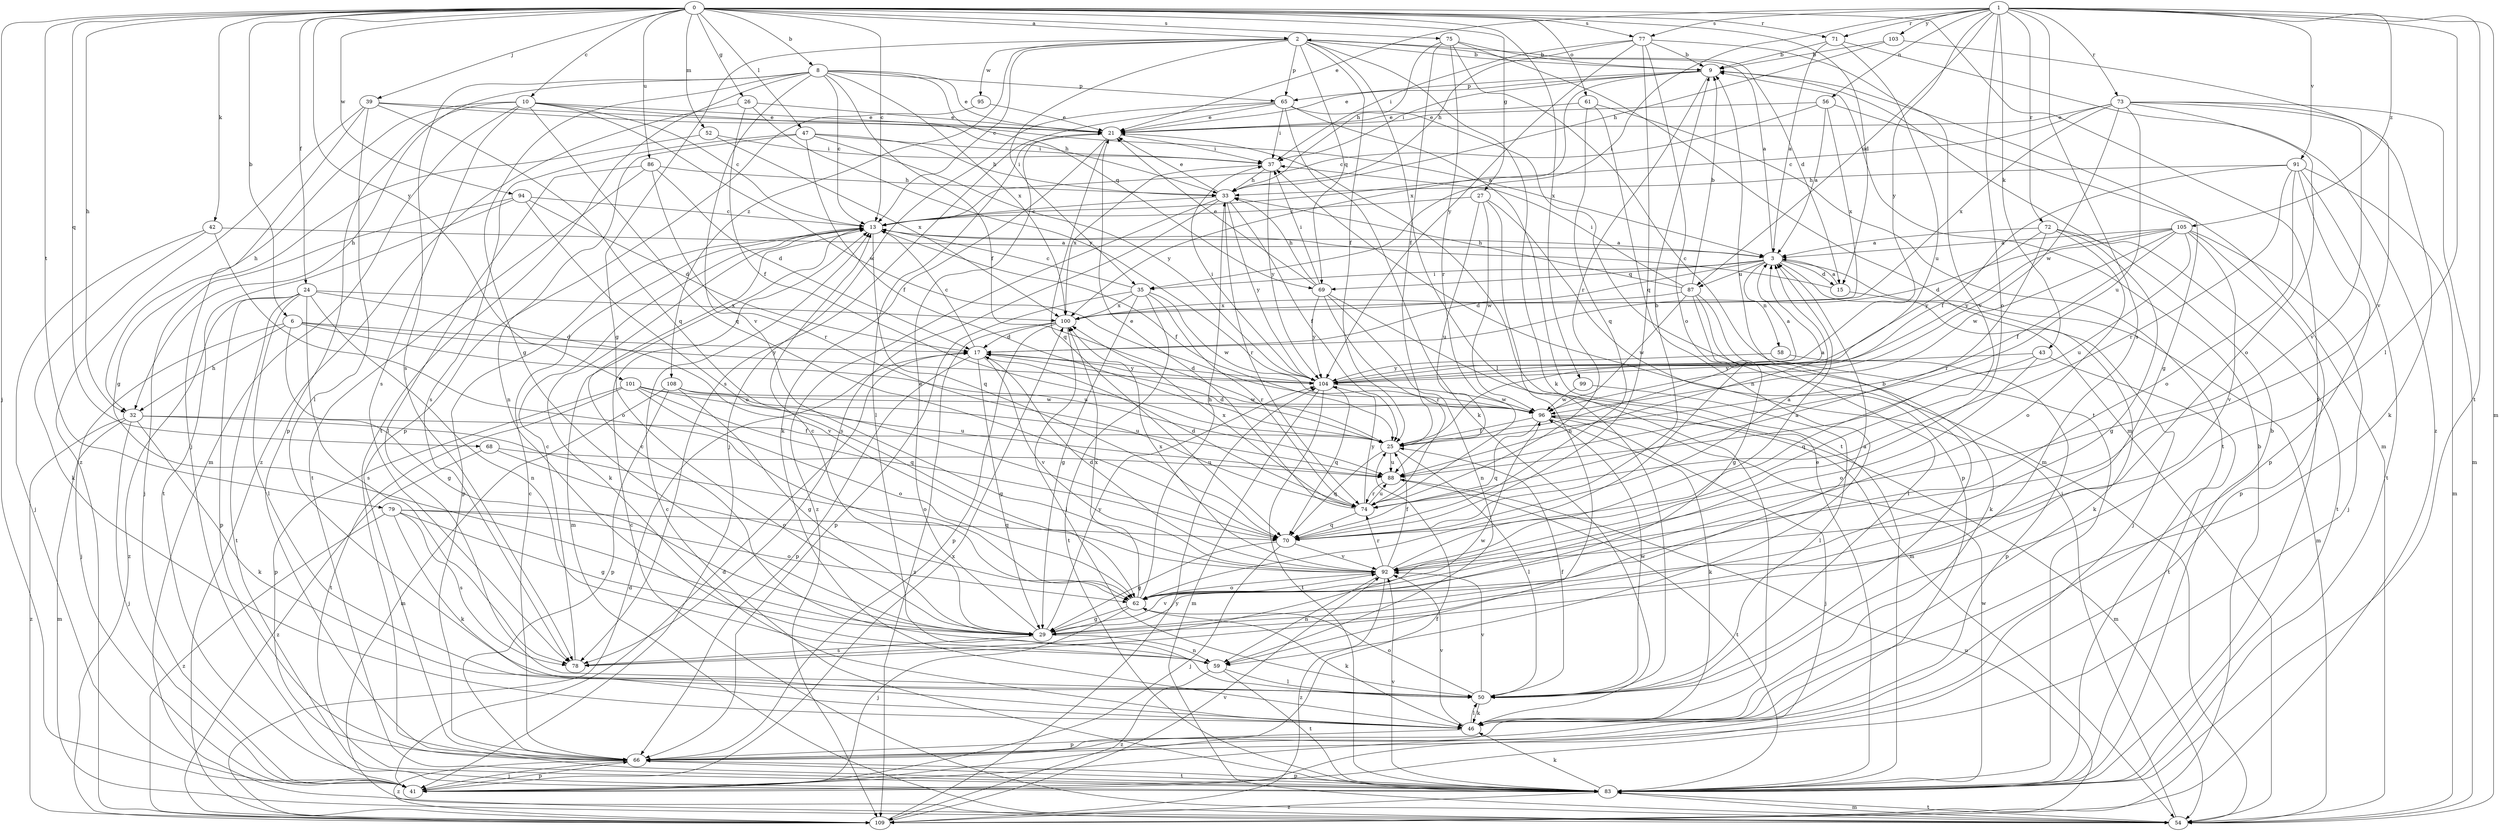 strict digraph  {
0;
1;
2;
3;
6;
8;
9;
10;
13;
15;
17;
21;
24;
25;
26;
27;
29;
32;
33;
35;
37;
39;
41;
42;
43;
46;
47;
50;
52;
54;
56;
58;
59;
61;
62;
65;
66;
68;
69;
70;
71;
72;
73;
74;
75;
77;
78;
79;
83;
86;
87;
88;
91;
92;
94;
95;
96;
99;
100;
101;
103;
104;
105;
108;
109;
0 -> 2  [label=a];
0 -> 6  [label=b];
0 -> 8  [label=b];
0 -> 10  [label=c];
0 -> 13  [label=c];
0 -> 15  [label=d];
0 -> 24  [label=f];
0 -> 26  [label=g];
0 -> 27  [label=g];
0 -> 32  [label=h];
0 -> 39  [label=j];
0 -> 41  [label=j];
0 -> 42  [label=k];
0 -> 47  [label=l];
0 -> 52  [label=m];
0 -> 61  [label=o];
0 -> 68  [label=q];
0 -> 71  [label=r];
0 -> 75  [label=s];
0 -> 77  [label=s];
0 -> 79  [label=t];
0 -> 83  [label=t];
0 -> 86  [label=u];
0 -> 94  [label=w];
0 -> 99  [label=x];
0 -> 101  [label=y];
1 -> 21  [label=e];
1 -> 35  [label=i];
1 -> 43  [label=k];
1 -> 50  [label=l];
1 -> 54  [label=m];
1 -> 56  [label=n];
1 -> 62  [label=o];
1 -> 71  [label=r];
1 -> 72  [label=r];
1 -> 73  [label=r];
1 -> 77  [label=s];
1 -> 78  [label=s];
1 -> 83  [label=t];
1 -> 87  [label=u];
1 -> 91  [label=v];
1 -> 103  [label=y];
1 -> 104  [label=y];
1 -> 105  [label=z];
2 -> 9  [label=b];
2 -> 13  [label=c];
2 -> 15  [label=d];
2 -> 25  [label=f];
2 -> 29  [label=g];
2 -> 35  [label=i];
2 -> 46  [label=k];
2 -> 50  [label=l];
2 -> 65  [label=p];
2 -> 69  [label=q];
2 -> 95  [label=w];
2 -> 108  [label=z];
3 -> 2  [label=a];
3 -> 15  [label=d];
3 -> 17  [label=d];
3 -> 35  [label=i];
3 -> 41  [label=j];
3 -> 54  [label=m];
3 -> 58  [label=n];
3 -> 69  [label=q];
3 -> 87  [label=u];
6 -> 17  [label=d];
6 -> 29  [label=g];
6 -> 32  [label=h];
6 -> 41  [label=j];
6 -> 88  [label=u];
6 -> 104  [label=y];
8 -> 13  [label=c];
8 -> 21  [label=e];
8 -> 25  [label=f];
8 -> 29  [label=g];
8 -> 32  [label=h];
8 -> 65  [label=p];
8 -> 69  [label=q];
8 -> 78  [label=s];
8 -> 83  [label=t];
8 -> 92  [label=v];
8 -> 100  [label=x];
9 -> 21  [label=e];
9 -> 37  [label=i];
9 -> 54  [label=m];
9 -> 65  [label=p];
9 -> 74  [label=r];
9 -> 100  [label=x];
10 -> 13  [label=c];
10 -> 21  [label=e];
10 -> 32  [label=h];
10 -> 33  [label=h];
10 -> 54  [label=m];
10 -> 66  [label=p];
10 -> 70  [label=q];
10 -> 78  [label=s];
10 -> 96  [label=w];
13 -> 3  [label=a];
13 -> 25  [label=f];
13 -> 46  [label=k];
13 -> 54  [label=m];
13 -> 66  [label=p];
13 -> 70  [label=q];
15 -> 3  [label=a];
15 -> 13  [label=c];
15 -> 46  [label=k];
17 -> 13  [label=c];
17 -> 29  [label=g];
17 -> 66  [label=p];
17 -> 92  [label=v];
17 -> 104  [label=y];
21 -> 37  [label=i];
21 -> 46  [label=k];
21 -> 50  [label=l];
21 -> 70  [label=q];
24 -> 50  [label=l];
24 -> 59  [label=n];
24 -> 66  [label=p];
24 -> 78  [label=s];
24 -> 83  [label=t];
24 -> 92  [label=v];
24 -> 100  [label=x];
24 -> 109  [label=z];
25 -> 3  [label=a];
25 -> 17  [label=d];
25 -> 50  [label=l];
25 -> 70  [label=q];
25 -> 88  [label=u];
26 -> 21  [label=e];
26 -> 25  [label=f];
26 -> 104  [label=y];
26 -> 109  [label=z];
27 -> 13  [label=c];
27 -> 59  [label=n];
27 -> 66  [label=p];
27 -> 88  [label=u];
27 -> 96  [label=w];
29 -> 3  [label=a];
29 -> 13  [label=c];
29 -> 21  [label=e];
29 -> 59  [label=n];
29 -> 78  [label=s];
29 -> 92  [label=v];
29 -> 104  [label=y];
32 -> 25  [label=f];
32 -> 41  [label=j];
32 -> 46  [label=k];
32 -> 54  [label=m];
32 -> 62  [label=o];
32 -> 109  [label=z];
33 -> 13  [label=c];
33 -> 21  [label=e];
33 -> 25  [label=f];
33 -> 74  [label=r];
33 -> 78  [label=s];
33 -> 104  [label=y];
33 -> 109  [label=z];
35 -> 13  [label=c];
35 -> 29  [label=g];
35 -> 66  [label=p];
35 -> 74  [label=r];
35 -> 83  [label=t];
35 -> 96  [label=w];
35 -> 100  [label=x];
37 -> 33  [label=h];
37 -> 100  [label=x];
37 -> 104  [label=y];
39 -> 3  [label=a];
39 -> 21  [label=e];
39 -> 41  [label=j];
39 -> 50  [label=l];
39 -> 70  [label=q];
39 -> 109  [label=z];
41 -> 17  [label=d];
41 -> 25  [label=f];
41 -> 66  [label=p];
41 -> 100  [label=x];
42 -> 3  [label=a];
42 -> 41  [label=j];
42 -> 46  [label=k];
42 -> 62  [label=o];
43 -> 62  [label=o];
43 -> 70  [label=q];
43 -> 83  [label=t];
43 -> 104  [label=y];
46 -> 50  [label=l];
46 -> 66  [label=p];
46 -> 92  [label=v];
47 -> 25  [label=f];
47 -> 33  [label=h];
47 -> 37  [label=i];
47 -> 59  [label=n];
47 -> 78  [label=s];
47 -> 104  [label=y];
50 -> 9  [label=b];
50 -> 25  [label=f];
50 -> 46  [label=k];
50 -> 62  [label=o];
50 -> 92  [label=v];
50 -> 96  [label=w];
52 -> 29  [label=g];
52 -> 37  [label=i];
52 -> 100  [label=x];
54 -> 13  [label=c];
54 -> 37  [label=i];
54 -> 83  [label=t];
56 -> 3  [label=a];
56 -> 13  [label=c];
56 -> 21  [label=e];
56 -> 29  [label=g];
56 -> 100  [label=x];
58 -> 66  [label=p];
58 -> 104  [label=y];
59 -> 13  [label=c];
59 -> 50  [label=l];
59 -> 83  [label=t];
59 -> 109  [label=z];
61 -> 21  [label=e];
61 -> 59  [label=n];
61 -> 70  [label=q];
61 -> 83  [label=t];
62 -> 29  [label=g];
62 -> 33  [label=h];
62 -> 41  [label=j];
62 -> 46  [label=k];
62 -> 100  [label=x];
65 -> 21  [label=e];
65 -> 37  [label=i];
65 -> 41  [label=j];
65 -> 46  [label=k];
65 -> 54  [label=m];
65 -> 78  [label=s];
65 -> 83  [label=t];
66 -> 13  [label=c];
66 -> 41  [label=j];
66 -> 83  [label=t];
66 -> 109  [label=z];
68 -> 62  [label=o];
68 -> 88  [label=u];
68 -> 109  [label=z];
69 -> 21  [label=e];
69 -> 33  [label=h];
69 -> 37  [label=i];
69 -> 54  [label=m];
69 -> 59  [label=n];
69 -> 74  [label=r];
69 -> 104  [label=y];
70 -> 3  [label=a];
70 -> 9  [label=b];
70 -> 29  [label=g];
70 -> 41  [label=j];
70 -> 92  [label=v];
71 -> 3  [label=a];
71 -> 9  [label=b];
71 -> 88  [label=u];
71 -> 109  [label=z];
72 -> 3  [label=a];
72 -> 29  [label=g];
72 -> 62  [label=o];
72 -> 74  [label=r];
72 -> 83  [label=t];
72 -> 104  [label=y];
73 -> 13  [label=c];
73 -> 21  [label=e];
73 -> 46  [label=k];
73 -> 54  [label=m];
73 -> 62  [label=o];
73 -> 88  [label=u];
73 -> 92  [label=v];
73 -> 96  [label=w];
73 -> 100  [label=x];
74 -> 17  [label=d];
74 -> 21  [label=e];
74 -> 70  [label=q];
74 -> 88  [label=u];
74 -> 100  [label=x];
74 -> 104  [label=y];
75 -> 9  [label=b];
75 -> 25  [label=f];
75 -> 33  [label=h];
75 -> 54  [label=m];
75 -> 74  [label=r];
75 -> 83  [label=t];
77 -> 9  [label=b];
77 -> 33  [label=h];
77 -> 37  [label=i];
77 -> 62  [label=o];
77 -> 70  [label=q];
77 -> 92  [label=v];
77 -> 104  [label=y];
78 -> 13  [label=c];
78 -> 96  [label=w];
79 -> 29  [label=g];
79 -> 46  [label=k];
79 -> 62  [label=o];
79 -> 70  [label=q];
79 -> 78  [label=s];
79 -> 109  [label=z];
83 -> 9  [label=b];
83 -> 13  [label=c];
83 -> 21  [label=e];
83 -> 46  [label=k];
83 -> 54  [label=m];
83 -> 66  [label=p];
83 -> 92  [label=v];
83 -> 96  [label=w];
83 -> 109  [label=z];
86 -> 17  [label=d];
86 -> 33  [label=h];
86 -> 50  [label=l];
86 -> 74  [label=r];
86 -> 83  [label=t];
87 -> 9  [label=b];
87 -> 29  [label=g];
87 -> 33  [label=h];
87 -> 37  [label=i];
87 -> 46  [label=k];
87 -> 50  [label=l];
87 -> 96  [label=w];
87 -> 100  [label=x];
88 -> 74  [label=r];
88 -> 83  [label=t];
91 -> 25  [label=f];
91 -> 33  [label=h];
91 -> 54  [label=m];
91 -> 62  [label=o];
91 -> 66  [label=p];
91 -> 74  [label=r];
91 -> 83  [label=t];
92 -> 3  [label=a];
92 -> 17  [label=d];
92 -> 25  [label=f];
92 -> 59  [label=n];
92 -> 62  [label=o];
92 -> 74  [label=r];
92 -> 100  [label=x];
92 -> 109  [label=z];
94 -> 13  [label=c];
94 -> 17  [label=d];
94 -> 41  [label=j];
94 -> 62  [label=o];
94 -> 83  [label=t];
95 -> 21  [label=e];
95 -> 66  [label=p];
96 -> 25  [label=f];
96 -> 41  [label=j];
96 -> 46  [label=k];
96 -> 54  [label=m];
96 -> 70  [label=q];
99 -> 50  [label=l];
99 -> 96  [label=w];
100 -> 17  [label=d];
100 -> 50  [label=l];
100 -> 66  [label=p];
100 -> 109  [label=z];
101 -> 62  [label=o];
101 -> 66  [label=p];
101 -> 70  [label=q];
101 -> 83  [label=t];
101 -> 88  [label=u];
101 -> 96  [label=w];
103 -> 9  [label=b];
103 -> 33  [label=h];
103 -> 92  [label=v];
104 -> 3  [label=a];
104 -> 17  [label=d];
104 -> 37  [label=i];
104 -> 54  [label=m];
104 -> 70  [label=q];
104 -> 83  [label=t];
104 -> 96  [label=w];
105 -> 3  [label=a];
105 -> 17  [label=d];
105 -> 25  [label=f];
105 -> 41  [label=j];
105 -> 66  [label=p];
105 -> 88  [label=u];
105 -> 92  [label=v];
105 -> 96  [label=w];
105 -> 104  [label=y];
108 -> 29  [label=g];
108 -> 54  [label=m];
108 -> 66  [label=p];
108 -> 88  [label=u];
108 -> 96  [label=w];
109 -> 9  [label=b];
109 -> 17  [label=d];
109 -> 88  [label=u];
109 -> 92  [label=v];
109 -> 104  [label=y];
}
